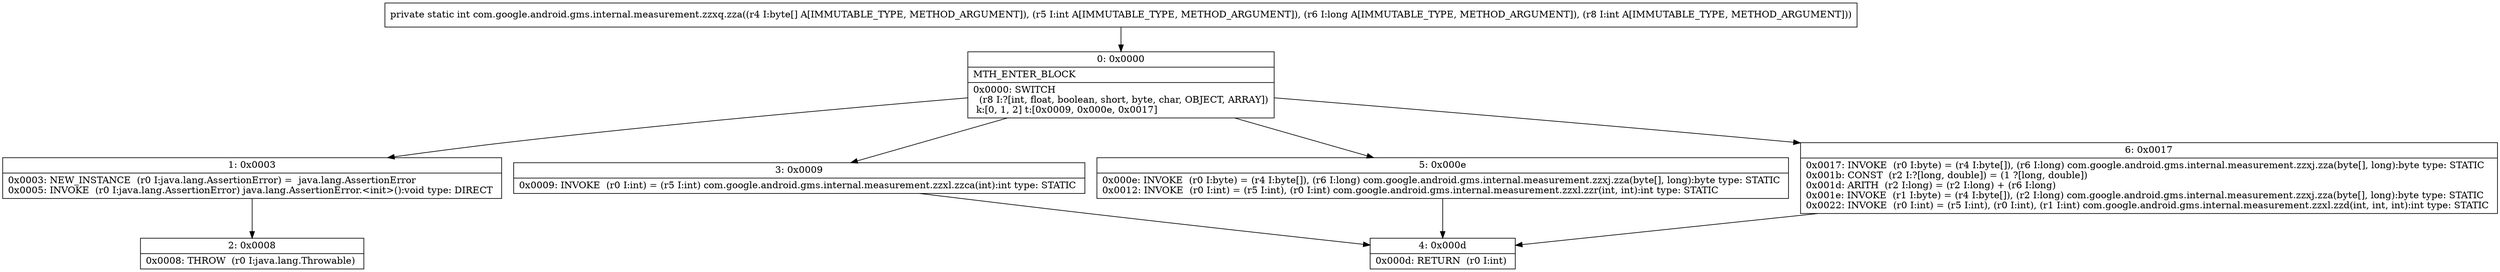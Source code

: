 digraph "CFG forcom.google.android.gms.internal.measurement.zzxq.zza([BIJI)I" {
Node_0 [shape=record,label="{0\:\ 0x0000|MTH_ENTER_BLOCK\l|0x0000: SWITCH  \l  (r8 I:?[int, float, boolean, short, byte, char, OBJECT, ARRAY])\l k:[0, 1, 2] t:[0x0009, 0x000e, 0x0017] \l}"];
Node_1 [shape=record,label="{1\:\ 0x0003|0x0003: NEW_INSTANCE  (r0 I:java.lang.AssertionError) =  java.lang.AssertionError \l0x0005: INVOKE  (r0 I:java.lang.AssertionError) java.lang.AssertionError.\<init\>():void type: DIRECT \l}"];
Node_2 [shape=record,label="{2\:\ 0x0008|0x0008: THROW  (r0 I:java.lang.Throwable) \l}"];
Node_3 [shape=record,label="{3\:\ 0x0009|0x0009: INVOKE  (r0 I:int) = (r5 I:int) com.google.android.gms.internal.measurement.zzxl.zzca(int):int type: STATIC \l}"];
Node_4 [shape=record,label="{4\:\ 0x000d|0x000d: RETURN  (r0 I:int) \l}"];
Node_5 [shape=record,label="{5\:\ 0x000e|0x000e: INVOKE  (r0 I:byte) = (r4 I:byte[]), (r6 I:long) com.google.android.gms.internal.measurement.zzxj.zza(byte[], long):byte type: STATIC \l0x0012: INVOKE  (r0 I:int) = (r5 I:int), (r0 I:int) com.google.android.gms.internal.measurement.zzxl.zzr(int, int):int type: STATIC \l}"];
Node_6 [shape=record,label="{6\:\ 0x0017|0x0017: INVOKE  (r0 I:byte) = (r4 I:byte[]), (r6 I:long) com.google.android.gms.internal.measurement.zzxj.zza(byte[], long):byte type: STATIC \l0x001b: CONST  (r2 I:?[long, double]) = (1 ?[long, double]) \l0x001d: ARITH  (r2 I:long) = (r2 I:long) + (r6 I:long) \l0x001e: INVOKE  (r1 I:byte) = (r4 I:byte[]), (r2 I:long) com.google.android.gms.internal.measurement.zzxj.zza(byte[], long):byte type: STATIC \l0x0022: INVOKE  (r0 I:int) = (r5 I:int), (r0 I:int), (r1 I:int) com.google.android.gms.internal.measurement.zzxl.zzd(int, int, int):int type: STATIC \l}"];
MethodNode[shape=record,label="{private static int com.google.android.gms.internal.measurement.zzxq.zza((r4 I:byte[] A[IMMUTABLE_TYPE, METHOD_ARGUMENT]), (r5 I:int A[IMMUTABLE_TYPE, METHOD_ARGUMENT]), (r6 I:long A[IMMUTABLE_TYPE, METHOD_ARGUMENT]), (r8 I:int A[IMMUTABLE_TYPE, METHOD_ARGUMENT])) }"];
MethodNode -> Node_0;
Node_0 -> Node_1;
Node_0 -> Node_3;
Node_0 -> Node_5;
Node_0 -> Node_6;
Node_1 -> Node_2;
Node_3 -> Node_4;
Node_5 -> Node_4;
Node_6 -> Node_4;
}

